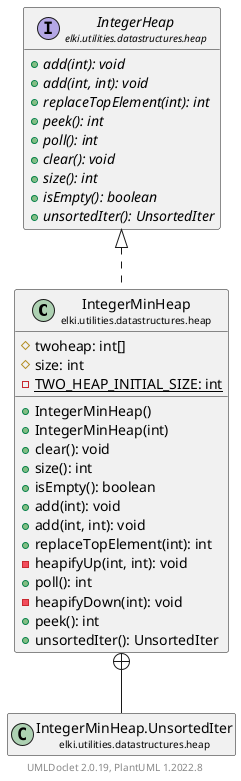 @startuml
    remove .*\.(Instance|Par|Parameterizer|Factory)$
    set namespaceSeparator none
    hide empty fields
    hide empty methods

    class "<size:14>IntegerMinHeap\n<size:10>elki.utilities.datastructures.heap" as elki.utilities.datastructures.heap.IntegerMinHeap [[IntegerMinHeap.html]] {
        #twoheap: int[]
        #size: int
        {static} -TWO_HEAP_INITIAL_SIZE: int
        +IntegerMinHeap()
        +IntegerMinHeap(int)
        +clear(): void
        +size(): int
        +isEmpty(): boolean
        +add(int): void
        +add(int, int): void
        +replaceTopElement(int): int
        -heapifyUp(int, int): void
        +poll(): int
        -heapifyDown(int): void
        +peek(): int
        +unsortedIter(): UnsortedIter
    }

    interface "<size:14>IntegerHeap\n<size:10>elki.utilities.datastructures.heap" as elki.utilities.datastructures.heap.IntegerHeap [[IntegerHeap.html]] {
        {abstract} +add(int): void
        {abstract} +add(int, int): void
        {abstract} +replaceTopElement(int): int
        {abstract} +peek(): int
        {abstract} +poll(): int
        {abstract} +clear(): void
        {abstract} +size(): int
        {abstract} +isEmpty(): boolean
        {abstract} +unsortedIter(): UnsortedIter
    }
    class "<size:14>IntegerMinHeap.UnsortedIter\n<size:10>elki.utilities.datastructures.heap" as elki.utilities.datastructures.heap.IntegerMinHeap.UnsortedIter [[IntegerMinHeap.UnsortedIter.html]]

    elki.utilities.datastructures.heap.IntegerHeap <|.. elki.utilities.datastructures.heap.IntegerMinHeap
    elki.utilities.datastructures.heap.IntegerMinHeap +-- elki.utilities.datastructures.heap.IntegerMinHeap.UnsortedIter

    center footer UMLDoclet 2.0.19, PlantUML 1.2022.8
@enduml
